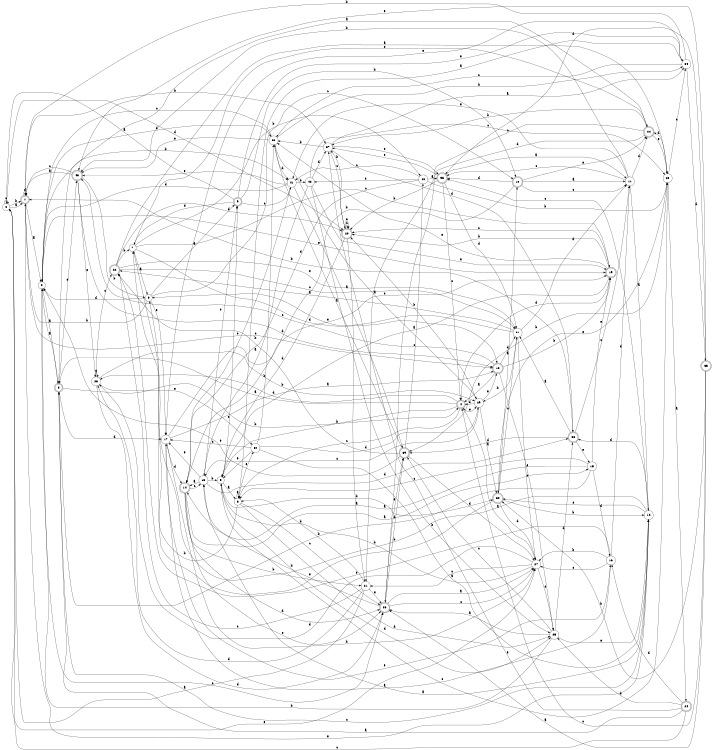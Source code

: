 digraph n36_4 {
__start0 [label="" shape="none"];

rankdir=LR;
size="8,5";

s0 [style="filled", color="black", fillcolor="white" shape="circle", label="0"];
s1 [style="rounded,filled", color="black", fillcolor="white" shape="doublecircle", label="1"];
s2 [style="filled", color="black", fillcolor="white" shape="circle", label="2"];
s3 [style="rounded,filled", color="black", fillcolor="white" shape="doublecircle", label="3"];
s4 [style="rounded,filled", color="black", fillcolor="white" shape="doublecircle", label="4"];
s5 [style="filled", color="black", fillcolor="white" shape="circle", label="5"];
s6 [style="filled", color="black", fillcolor="white" shape="circle", label="6"];
s7 [style="filled", color="black", fillcolor="white" shape="circle", label="7"];
s8 [style="filled", color="black", fillcolor="white" shape="circle", label="8"];
s9 [style="rounded,filled", color="black", fillcolor="white" shape="doublecircle", label="9"];
s10 [style="rounded,filled", color="black", fillcolor="white" shape="doublecircle", label="10"];
s11 [style="filled", color="black", fillcolor="white" shape="circle", label="11"];
s12 [style="filled", color="black", fillcolor="white" shape="circle", label="12"];
s13 [style="filled", color="black", fillcolor="white" shape="circle", label="13"];
s14 [style="rounded,filled", color="black", fillcolor="white" shape="doublecircle", label="14"];
s15 [style="filled", color="black", fillcolor="white" shape="circle", label="15"];
s16 [style="filled", color="black", fillcolor="white" shape="circle", label="16"];
s17 [style="filled", color="black", fillcolor="white" shape="circle", label="17"];
s18 [style="rounded,filled", color="black", fillcolor="white" shape="doublecircle", label="18"];
s19 [style="rounded,filled", color="black", fillcolor="white" shape="doublecircle", label="19"];
s20 [style="rounded,filled", color="black", fillcolor="white" shape="doublecircle", label="20"];
s21 [style="filled", color="black", fillcolor="white" shape="circle", label="21"];
s22 [style="rounded,filled", color="black", fillcolor="white" shape="doublecircle", label="22"];
s23 [style="filled", color="black", fillcolor="white" shape="circle", label="23"];
s24 [style="rounded,filled", color="black", fillcolor="white" shape="doublecircle", label="24"];
s25 [style="filled", color="black", fillcolor="white" shape="circle", label="25"];
s26 [style="rounded,filled", color="black", fillcolor="white" shape="doublecircle", label="26"];
s27 [style="filled", color="black", fillcolor="white" shape="circle", label="27"];
s28 [style="filled", color="black", fillcolor="white" shape="circle", label="28"];
s29 [style="filled", color="black", fillcolor="white" shape="circle", label="29"];
s30 [style="rounded,filled", color="black", fillcolor="white" shape="doublecircle", label="30"];
s31 [style="filled", color="black", fillcolor="white" shape="circle", label="31"];
s32 [style="filled", color="black", fillcolor="white" shape="circle", label="32"];
s33 [style="filled", color="black", fillcolor="white" shape="circle", label="33"];
s34 [style="filled", color="black", fillcolor="white" shape="circle", label="34"];
s35 [style="rounded,filled", color="black", fillcolor="white" shape="doublecircle", label="35"];
s36 [style="rounded,filled", color="black", fillcolor="white" shape="doublecircle", label="36"];
s37 [style="filled", color="black", fillcolor="white" shape="circle", label="37"];
s38 [style="rounded,filled", color="black", fillcolor="white" shape="doublecircle", label="38"];
s39 [style="rounded,filled", color="black", fillcolor="white" shape="doublecircle", label="39"];
s40 [style="filled", color="black", fillcolor="white" shape="circle", label="40"];
s41 [style="filled", color="black", fillcolor="white" shape="circle", label="41"];
s42 [style="filled", color="black", fillcolor="white" shape="circle", label="42"];
s43 [style="rounded,filled", color="black", fillcolor="white" shape="doublecircle", label="43"];
s44 [style="rounded,filled", color="black", fillcolor="white" shape="doublecircle", label="44"];
s0 -> s1 [label="a"];
s0 -> s1 [label="b"];
s0 -> s0 [label="c"];
s0 -> s20 [label="d"];
s0 -> s27 [label="e"];
s1 -> s2 [label="a"];
s1 -> s37 [label="b"];
s1 -> s18 [label="c"];
s1 -> s1 [label="d"];
s1 -> s12 [label="e"];
s2 -> s3 [label="a"];
s2 -> s41 [label="b"];
s2 -> s26 [label="c"];
s2 -> s33 [label="d"];
s2 -> s19 [label="e"];
s3 -> s2 [label="a"];
s3 -> s4 [label="b"];
s3 -> s12 [label="c"];
s3 -> s17 [label="d"];
s3 -> s43 [label="e"];
s4 -> s3 [label="a"];
s4 -> s5 [label="b"];
s4 -> s6 [label="c"];
s4 -> s28 [label="d"];
s4 -> s29 [label="e"];
s5 -> s6 [label="a"];
s5 -> s30 [label="b"];
s5 -> s23 [label="c"];
s5 -> s25 [label="d"];
s5 -> s9 [label="e"];
s6 -> s6 [label="a"];
s6 -> s7 [label="b"];
s6 -> s26 [label="c"];
s6 -> s25 [label="d"];
s6 -> s32 [label="e"];
s7 -> s8 [label="a"];
s7 -> s40 [label="b"];
s7 -> s19 [label="c"];
s7 -> s18 [label="d"];
s7 -> s44 [label="e"];
s8 -> s9 [label="a"];
s8 -> s1 [label="b"];
s8 -> s10 [label="c"];
s8 -> s2 [label="d"];
s8 -> s17 [label="e"];
s9 -> s0 [label="a"];
s9 -> s10 [label="b"];
s9 -> s41 [label="c"];
s9 -> s7 [label="d"];
s9 -> s34 [label="e"];
s10 -> s11 [label="a"];
s10 -> s14 [label="b"];
s10 -> s11 [label="c"];
s10 -> s36 [label="d"];
s10 -> s44 [label="e"];
s11 -> s12 [label="a"];
s11 -> s43 [label="b"];
s11 -> s36 [label="c"];
s11 -> s44 [label="d"];
s11 -> s41 [label="e"];
s12 -> s13 [label="a"];
s12 -> s8 [label="b"];
s12 -> s36 [label="c"];
s12 -> s38 [label="d"];
s12 -> s30 [label="e"];
s13 -> s14 [label="a"];
s13 -> s5 [label="b"];
s13 -> s9 [label="c"];
s13 -> s38 [label="d"];
s13 -> s17 [label="e"];
s14 -> s15 [label="a"];
s14 -> s21 [label="b"];
s14 -> s13 [label="c"];
s14 -> s26 [label="d"];
s14 -> s26 [label="e"];
s15 -> s14 [label="a"];
s15 -> s3 [label="b"];
s15 -> s6 [label="c"];
s15 -> s16 [label="d"];
s15 -> s19 [label="e"];
s16 -> s17 [label="a"];
s16 -> s27 [label="b"];
s16 -> s27 [label="c"];
s16 -> s11 [label="d"];
s16 -> s22 [label="e"];
s17 -> s18 [label="a"];
s17 -> s27 [label="b"];
s17 -> s19 [label="c"];
s17 -> s14 [label="d"];
s17 -> s16 [label="e"];
s18 -> s4 [label="a"];
s18 -> s19 [label="b"];
s18 -> s43 [label="c"];
s18 -> s31 [label="d"];
s18 -> s25 [label="e"];
s19 -> s5 [label="a"];
s19 -> s20 [label="b"];
s19 -> s20 [label="c"];
s19 -> s4 [label="d"];
s19 -> s33 [label="e"];
s20 -> s21 [label="a"];
s20 -> s37 [label="b"];
s20 -> s20 [label="c"];
s20 -> s5 [label="d"];
s20 -> s20 [label="e"];
s21 -> s0 [label="a"];
s21 -> s6 [label="b"];
s21 -> s22 [label="c"];
s21 -> s28 [label="d"];
s21 -> s26 [label="e"];
s22 -> s23 [label="a"];
s22 -> s7 [label="b"];
s22 -> s31 [label="c"];
s22 -> s20 [label="d"];
s22 -> s31 [label="e"];
s23 -> s24 [label="a"];
s23 -> s39 [label="b"];
s23 -> s34 [label="c"];
s23 -> s44 [label="d"];
s23 -> s30 [label="e"];
s24 -> s3 [label="a"];
s24 -> s25 [label="b"];
s24 -> s0 [label="c"];
s24 -> s16 [label="d"];
s24 -> s37 [label="e"];
s25 -> s26 [label="a"];
s25 -> s2 [label="b"];
s25 -> s39 [label="c"];
s25 -> s38 [label="d"];
s25 -> s12 [label="e"];
s26 -> s27 [label="a"];
s26 -> s13 [label="b"];
s26 -> s27 [label="c"];
s26 -> s39 [label="d"];
s26 -> s39 [label="e"];
s27 -> s4 [label="a"];
s27 -> s5 [label="b"];
s27 -> s21 [label="c"];
s27 -> s28 [label="d"];
s27 -> s25 [label="e"];
s28 -> s28 [label="a"];
s28 -> s29 [label="b"];
s28 -> s22 [label="c"];
s28 -> s26 [label="d"];
s28 -> s32 [label="e"];
s29 -> s30 [label="a"];
s29 -> s20 [label="b"];
s29 -> s13 [label="c"];
s29 -> s4 [label="d"];
s29 -> s18 [label="e"];
s30 -> s10 [label="a"];
s30 -> s12 [label="b"];
s30 -> s31 [label="c"];
s30 -> s27 [label="d"];
s30 -> s7 [label="e"];
s31 -> s22 [label="a"];
s31 -> s29 [label="b"];
s31 -> s27 [label="c"];
s31 -> s11 [label="d"];
s31 -> s8 [label="e"];
s32 -> s12 [label="a"];
s32 -> s33 [label="b"];
s32 -> s17 [label="c"];
s32 -> s29 [label="d"];
s32 -> s5 [label="e"];
s33 -> s29 [label="a"];
s33 -> s34 [label="b"];
s33 -> s2 [label="c"];
s33 -> s41 [label="d"];
s33 -> s43 [label="e"];
s34 -> s6 [label="a"];
s34 -> s1 [label="b"];
s34 -> s33 [label="c"];
s34 -> s35 [label="d"];
s34 -> s17 [label="e"];
s35 -> s26 [label="a"];
s35 -> s30 [label="b"];
s35 -> s4 [label="c"];
s35 -> s36 [label="d"];
s35 -> s43 [label="e"];
s36 -> s11 [label="a"];
s36 -> s20 [label="b"];
s36 -> s4 [label="c"];
s36 -> s31 [label="d"];
s36 -> s37 [label="e"];
s37 -> s34 [label="a"];
s37 -> s33 [label="b"];
s37 -> s20 [label="c"];
s37 -> s38 [label="d"];
s37 -> s36 [label="e"];
s38 -> s31 [label="a"];
s38 -> s1 [label="b"];
s38 -> s11 [label="c"];
s38 -> s39 [label="d"];
s38 -> s15 [label="e"];
s39 -> s33 [label="a"];
s39 -> s22 [label="b"];
s39 -> s40 [label="c"];
s39 -> s27 [label="d"];
s39 -> s2 [label="e"];
s40 -> s36 [label="a"];
s40 -> s23 [label="b"];
s40 -> s41 [label="c"];
s40 -> s14 [label="d"];
s40 -> s42 [label="e"];
s41 -> s39 [label="a"];
s41 -> s42 [label="b"];
s41 -> s14 [label="c"];
s41 -> s2 [label="d"];
s41 -> s43 [label="e"];
s42 -> s13 [label="a"];
s42 -> s25 [label="b"];
s42 -> s23 [label="c"];
s42 -> s37 [label="d"];
s42 -> s19 [label="e"];
s43 -> s1 [label="a"];
s43 -> s8 [label="b"];
s43 -> s1 [label="c"];
s43 -> s18 [label="d"];
s43 -> s28 [label="e"];
s44 -> s3 [label="a"];
s44 -> s37 [label="b"];
s44 -> s21 [label="c"];
s44 -> s26 [label="d"];
s44 -> s23 [label="e"];

}
